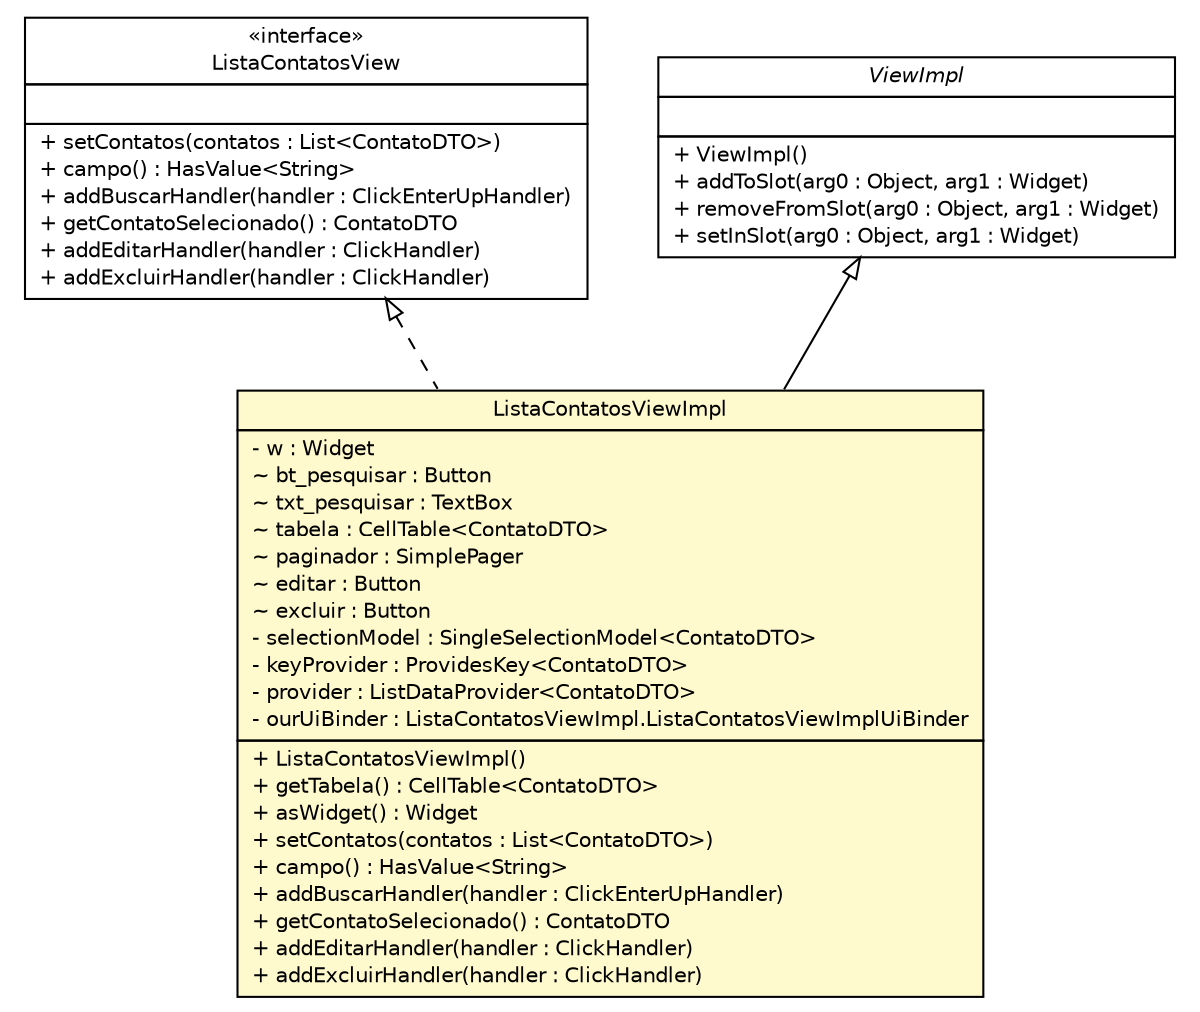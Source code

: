 #!/usr/local/bin/dot
#
# Class diagram 
# Generated by UMLGraph version 5.1 (http://www.umlgraph.org/)
#

digraph G {
	edge [fontname="Helvetica",fontsize=10,labelfontname="Helvetica",labelfontsize=10];
	node [fontname="Helvetica",fontsize=10,shape=plaintext];
	nodesep=0.25;
	ranksep=0.5;
	// br.net.meditec.client.telas.contato.ListaContatosViewImpl
	c4310 [label=<<table title="br.net.meditec.client.telas.contato.ListaContatosViewImpl" border="0" cellborder="1" cellspacing="0" cellpadding="2" port="p" bgcolor="lemonChiffon" href="./ListaContatosViewImpl.html">
		<tr><td><table border="0" cellspacing="0" cellpadding="1">
<tr><td align="center" balign="center"> ListaContatosViewImpl </td></tr>
		</table></td></tr>
		<tr><td><table border="0" cellspacing="0" cellpadding="1">
<tr><td align="left" balign="left"> - w : Widget </td></tr>
<tr><td align="left" balign="left"> ~ bt_pesquisar : Button </td></tr>
<tr><td align="left" balign="left"> ~ txt_pesquisar : TextBox </td></tr>
<tr><td align="left" balign="left"> ~ tabela : CellTable&lt;ContatoDTO&gt; </td></tr>
<tr><td align="left" balign="left"> ~ paginador : SimplePager </td></tr>
<tr><td align="left" balign="left"> ~ editar : Button </td></tr>
<tr><td align="left" balign="left"> ~ excluir : Button </td></tr>
<tr><td align="left" balign="left"> - selectionModel : SingleSelectionModel&lt;ContatoDTO&gt; </td></tr>
<tr><td align="left" balign="left"> - keyProvider : ProvidesKey&lt;ContatoDTO&gt; </td></tr>
<tr><td align="left" balign="left"> - provider : ListDataProvider&lt;ContatoDTO&gt; </td></tr>
<tr><td align="left" balign="left"> - ourUiBinder : ListaContatosViewImpl.ListaContatosViewImplUiBinder </td></tr>
		</table></td></tr>
		<tr><td><table border="0" cellspacing="0" cellpadding="1">
<tr><td align="left" balign="left"> + ListaContatosViewImpl() </td></tr>
<tr><td align="left" balign="left"> + getTabela() : CellTable&lt;ContatoDTO&gt; </td></tr>
<tr><td align="left" balign="left"> + asWidget() : Widget </td></tr>
<tr><td align="left" balign="left"> + setContatos(contatos : List&lt;ContatoDTO&gt;) </td></tr>
<tr><td align="left" balign="left"> + campo() : HasValue&lt;String&gt; </td></tr>
<tr><td align="left" balign="left"> + addBuscarHandler(handler : ClickEnterUpHandler) </td></tr>
<tr><td align="left" balign="left"> + getContatoSelecionado() : ContatoDTO </td></tr>
<tr><td align="left" balign="left"> + addEditarHandler(handler : ClickHandler) </td></tr>
<tr><td align="left" balign="left"> + addExcluirHandler(handler : ClickHandler) </td></tr>
		</table></td></tr>
		</table>>, fontname="Helvetica", fontcolor="black", fontsize=10.0];
	// br.net.meditec.client.telas.contato.ListaContatosPresenter.ListaContatosView
	c4315 [label=<<table title="br.net.meditec.client.telas.contato.ListaContatosPresenter.ListaContatosView" border="0" cellborder="1" cellspacing="0" cellpadding="2" port="p" href="./ListaContatosPresenter.ListaContatosView.html">
		<tr><td><table border="0" cellspacing="0" cellpadding="1">
<tr><td align="center" balign="center"> &#171;interface&#187; </td></tr>
<tr><td align="center" balign="center"> ListaContatosView </td></tr>
		</table></td></tr>
		<tr><td><table border="0" cellspacing="0" cellpadding="1">
<tr><td align="left" balign="left">  </td></tr>
		</table></td></tr>
		<tr><td><table border="0" cellspacing="0" cellpadding="1">
<tr><td align="left" balign="left"> + setContatos(contatos : List&lt;ContatoDTO&gt;) </td></tr>
<tr><td align="left" balign="left"> + campo() : HasValue&lt;String&gt; </td></tr>
<tr><td align="left" balign="left"> + addBuscarHandler(handler : ClickEnterUpHandler) </td></tr>
<tr><td align="left" balign="left"> + getContatoSelecionado() : ContatoDTO </td></tr>
<tr><td align="left" balign="left"> + addEditarHandler(handler : ClickHandler) </td></tr>
<tr><td align="left" balign="left"> + addExcluirHandler(handler : ClickHandler) </td></tr>
		</table></td></tr>
		</table>>, fontname="Helvetica", fontcolor="black", fontsize=10.0];
	//br.net.meditec.client.telas.contato.ListaContatosViewImpl extends com.gwtplatform.mvp.client.ViewImpl
	c4349:p -> c4310:p [dir=back,arrowtail=empty];
	//br.net.meditec.client.telas.contato.ListaContatosViewImpl implements br.net.meditec.client.telas.contato.ListaContatosPresenter.ListaContatosView
	c4315:p -> c4310:p [dir=back,arrowtail=empty,style=dashed];
	// com.gwtplatform.mvp.client.ViewImpl
	c4349 [label=<<table title="com.gwtplatform.mvp.client.ViewImpl" border="0" cellborder="1" cellspacing="0" cellpadding="2" port="p" href="http://java.sun.com/j2se/1.4.2/docs/api/com/gwtplatform/mvp/client/ViewImpl.html">
		<tr><td><table border="0" cellspacing="0" cellpadding="1">
<tr><td align="center" balign="center"><font face="Helvetica-Oblique"> ViewImpl </font></td></tr>
		</table></td></tr>
		<tr><td><table border="0" cellspacing="0" cellpadding="1">
<tr><td align="left" balign="left">  </td></tr>
		</table></td></tr>
		<tr><td><table border="0" cellspacing="0" cellpadding="1">
<tr><td align="left" balign="left"> + ViewImpl() </td></tr>
<tr><td align="left" balign="left"> + addToSlot(arg0 : Object, arg1 : Widget) </td></tr>
<tr><td align="left" balign="left"> + removeFromSlot(arg0 : Object, arg1 : Widget) </td></tr>
<tr><td align="left" balign="left"> + setInSlot(arg0 : Object, arg1 : Widget) </td></tr>
		</table></td></tr>
		</table>>, fontname="Helvetica", fontcolor="black", fontsize=10.0];
}

